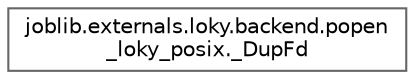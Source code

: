 digraph "Graphical Class Hierarchy"
{
 // LATEX_PDF_SIZE
  bgcolor="transparent";
  edge [fontname=Helvetica,fontsize=10,labelfontname=Helvetica,labelfontsize=10];
  node [fontname=Helvetica,fontsize=10,shape=box,height=0.2,width=0.4];
  rankdir="LR";
  Node0 [id="Node000000",label="joblib.externals.loky.backend.popen\l_loky_posix._DupFd",height=0.2,width=0.4,color="grey40", fillcolor="white", style="filled",URL="$df/dd7/classjoblib_1_1externals_1_1loky_1_1backend_1_1popen__loky__posix_1_1__DupFd.html",tooltip=" "];
}
